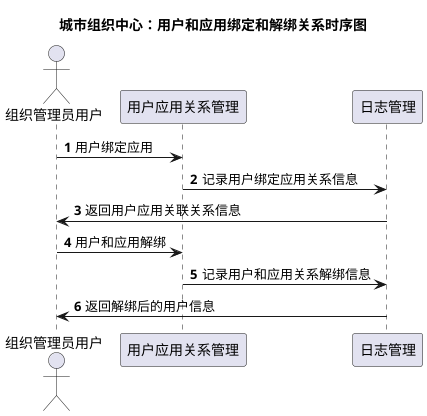 @startuml
title 城市组织中心：用户和应用绑定和解绑关系时序图

actor 组织管理员用户 as user
participant "用户应用关系管理" as userAppAdmin
participant "日志管理" as LogAdmin

autonumber
user->userAppAdmin:用户绑定应用
userAppAdmin->LogAdmin:记录用户绑定应用关系信息
LogAdmin->user:返回用户应用关联关系信息
user->userAppAdmin:用户和应用解绑
userAppAdmin->LogAdmin:记录用户和应用关系解绑信息
LogAdmin->user:返回解绑后的用户信息
@enduml